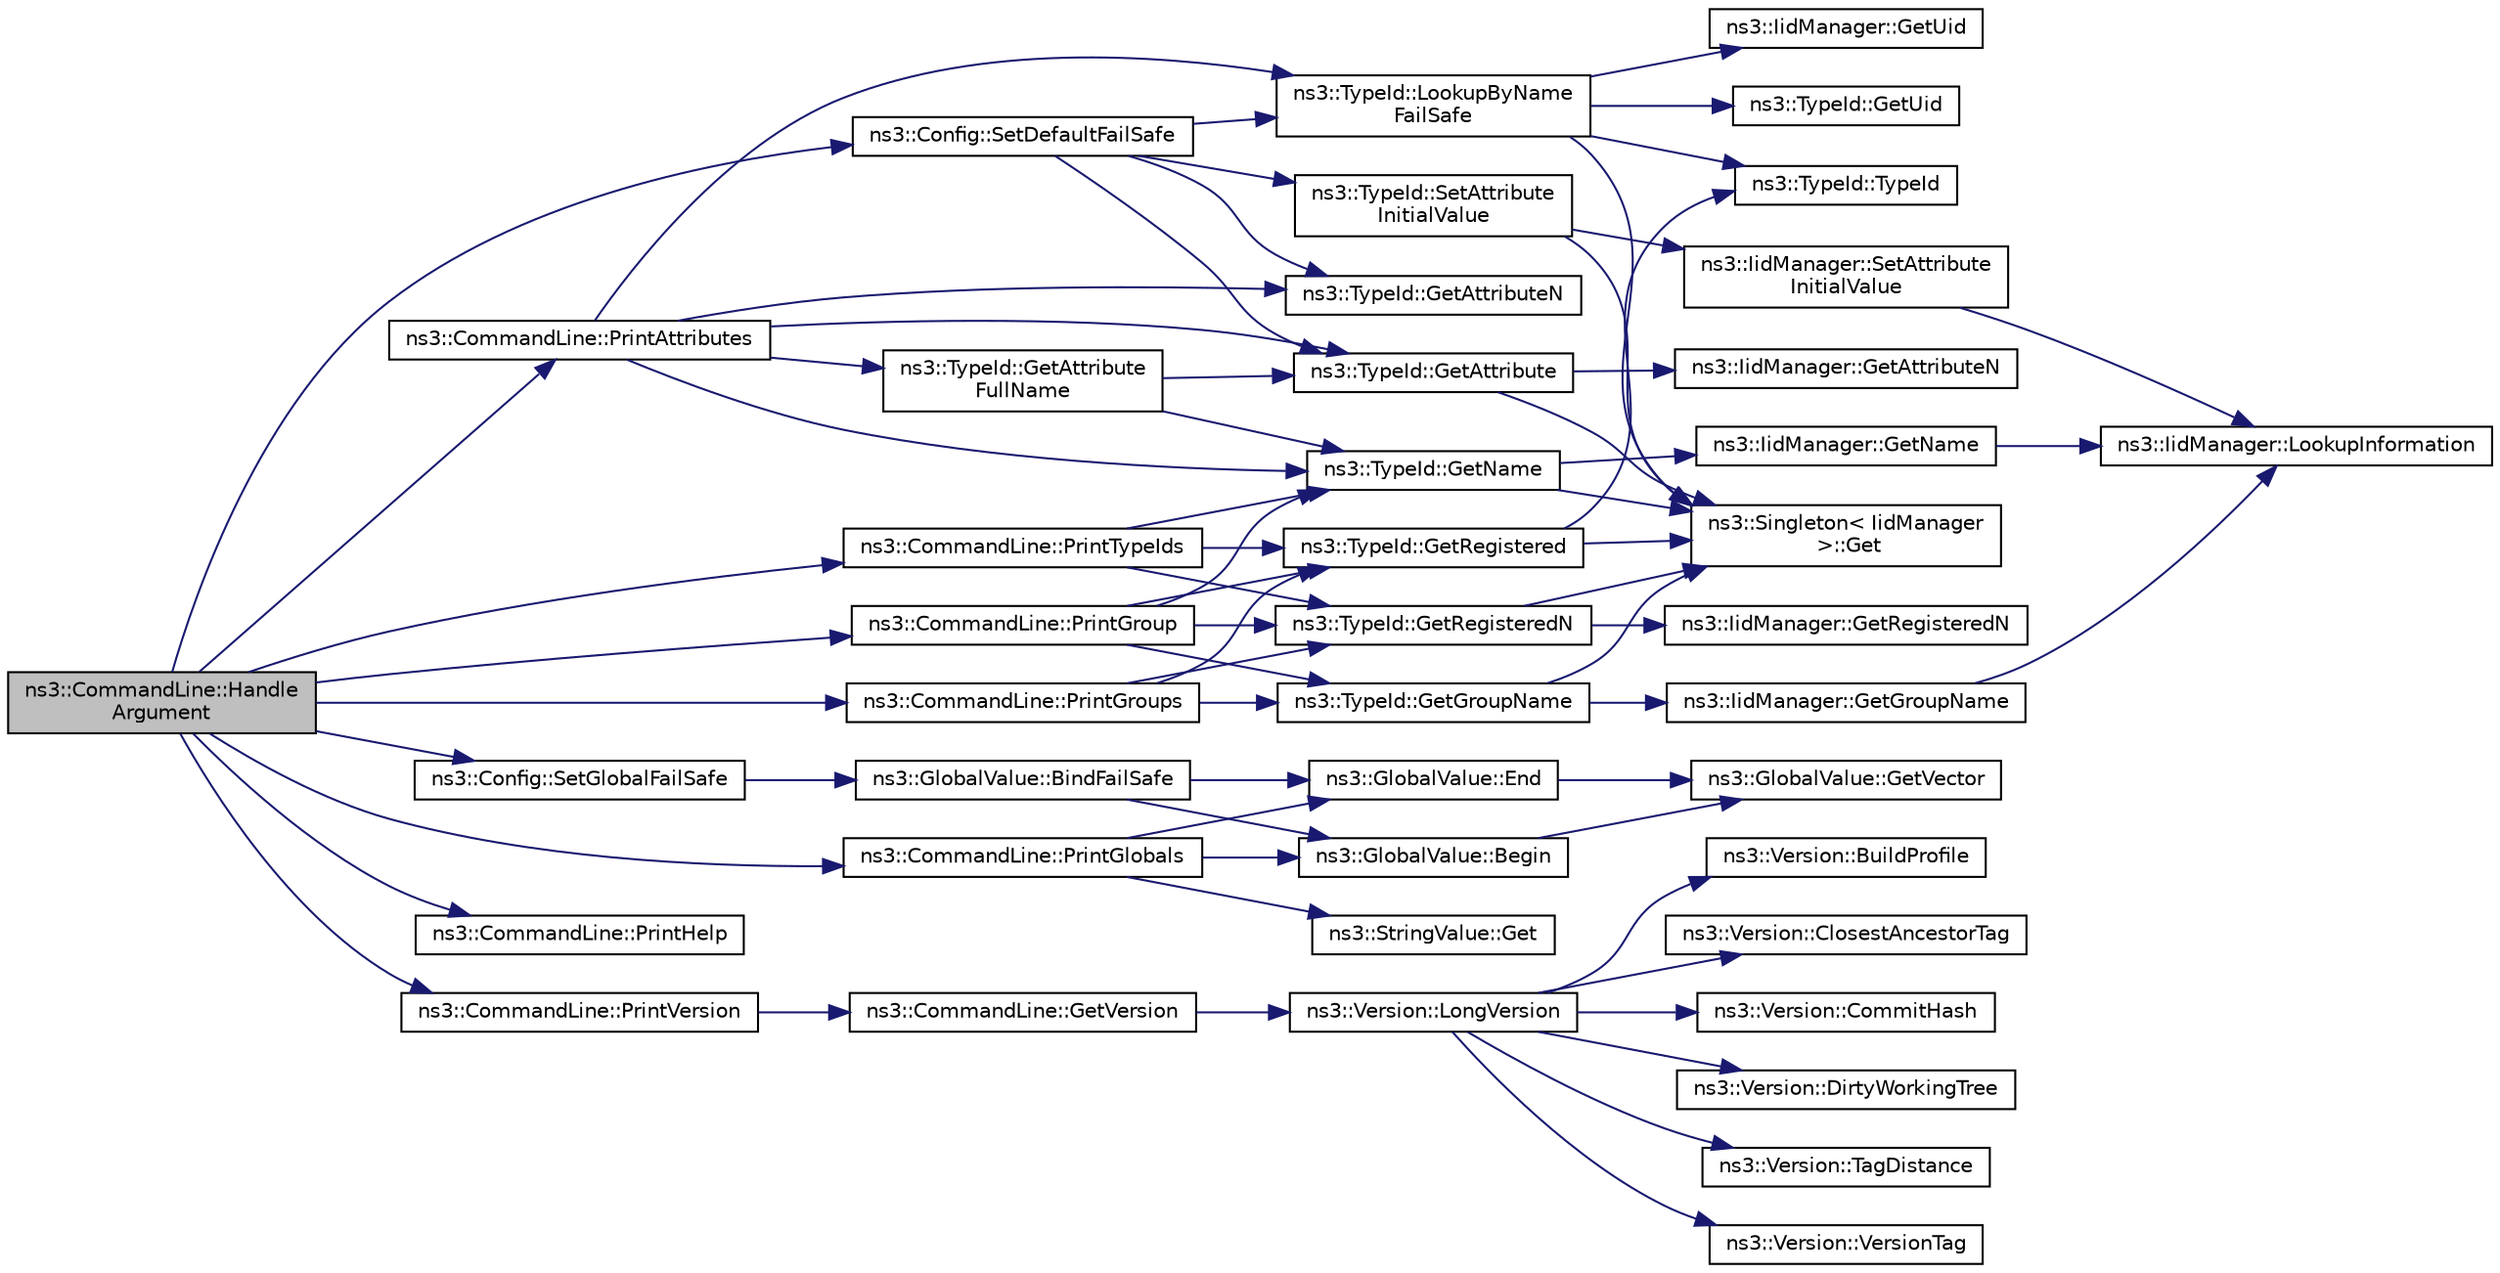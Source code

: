 digraph "ns3::CommandLine::HandleArgument"
{
 // LATEX_PDF_SIZE
  edge [fontname="Helvetica",fontsize="10",labelfontname="Helvetica",labelfontsize="10"];
  node [fontname="Helvetica",fontsize="10",shape=record];
  rankdir="LR";
  Node1 [label="ns3::CommandLine::Handle\lArgument",height=0.2,width=0.4,color="black", fillcolor="grey75", style="filled", fontcolor="black",tooltip="Match name against the program or general arguments, and dispatch to the appropriate handler."];
  Node1 -> Node2 [color="midnightblue",fontsize="10",style="solid",fontname="Helvetica"];
  Node2 [label="ns3::CommandLine::PrintAttributes",height=0.2,width=0.4,color="black", fillcolor="white", style="filled",URL="$classns3_1_1_command_line.html#acf37895d9990d95ccdba148ce3df5023",tooltip="Handler for --PrintAttributes: print the attributes for a given type."];
  Node2 -> Node3 [color="midnightblue",fontsize="10",style="solid",fontname="Helvetica"];
  Node3 [label="ns3::TypeId::GetAttribute",height=0.2,width=0.4,color="black", fillcolor="white", style="filled",URL="$classns3_1_1_type_id.html#a796434fa73c5e54a9a86f24144d13738",tooltip="Get Attribute information by index."];
  Node3 -> Node4 [color="midnightblue",fontsize="10",style="solid",fontname="Helvetica"];
  Node4 [label="ns3::Singleton\< IidManager\l \>::Get",height=0.2,width=0.4,color="black", fillcolor="white", style="filled",URL="$classns3_1_1_singleton.html#a80a2cd3c25a27ea72add7a9f7a141ffa",tooltip="Get a pointer to the singleton instance."];
  Node3 -> Node5 [color="midnightblue",fontsize="10",style="solid",fontname="Helvetica"];
  Node5 [label="ns3::IidManager::GetAttributeN",height=0.2,width=0.4,color="black", fillcolor="white", style="filled",URL="$classns3_1_1_iid_manager.html#a5420e8cc959a9a111eb6f1519583b49b",tooltip="Get the number of attributes."];
  Node2 -> Node6 [color="midnightblue",fontsize="10",style="solid",fontname="Helvetica"];
  Node6 [label="ns3::TypeId::GetAttribute\lFullName",height=0.2,width=0.4,color="black", fillcolor="white", style="filled",URL="$classns3_1_1_type_id.html#a750c20decd8786e40ae504f566345177",tooltip="Get the Attribute name by index."];
  Node6 -> Node3 [color="midnightblue",fontsize="10",style="solid",fontname="Helvetica"];
  Node6 -> Node7 [color="midnightblue",fontsize="10",style="solid",fontname="Helvetica"];
  Node7 [label="ns3::TypeId::GetName",height=0.2,width=0.4,color="black", fillcolor="white", style="filled",URL="$classns3_1_1_type_id.html#abc4965475a579c2afdc668d7a7d58374",tooltip="Get the name."];
  Node7 -> Node4 [color="midnightblue",fontsize="10",style="solid",fontname="Helvetica"];
  Node7 -> Node8 [color="midnightblue",fontsize="10",style="solid",fontname="Helvetica"];
  Node8 [label="ns3::IidManager::GetName",height=0.2,width=0.4,color="black", fillcolor="white", style="filled",URL="$classns3_1_1_iid_manager.html#a6658aaa8120efd885e98addb76a6f1d4",tooltip="Get the name of a type id."];
  Node8 -> Node9 [color="midnightblue",fontsize="10",style="solid",fontname="Helvetica"];
  Node9 [label="ns3::IidManager::LookupInformation",height=0.2,width=0.4,color="black", fillcolor="white", style="filled",URL="$classns3_1_1_iid_manager.html#a84af06b798b21fa700469a3ac5f65f3f",tooltip="Retrieve the information record for a type."];
  Node2 -> Node10 [color="midnightblue",fontsize="10",style="solid",fontname="Helvetica"];
  Node10 [label="ns3::TypeId::GetAttributeN",height=0.2,width=0.4,color="black", fillcolor="white", style="filled",URL="$classns3_1_1_type_id.html#a1245644561332f12386451406295a8d8",tooltip="Get the number of attributes."];
  Node2 -> Node7 [color="midnightblue",fontsize="10",style="solid",fontname="Helvetica"];
  Node2 -> Node11 [color="midnightblue",fontsize="10",style="solid",fontname="Helvetica"];
  Node11 [label="ns3::TypeId::LookupByName\lFailSafe",height=0.2,width=0.4,color="black", fillcolor="white", style="filled",URL="$classns3_1_1_type_id.html#acceab1f57bfe3c3af02130277d409f14",tooltip="Get a TypeId by name."];
  Node11 -> Node12 [color="midnightblue",fontsize="10",style="solid",fontname="Helvetica"];
  Node12 [label="ns3::TypeId::TypeId",height=0.2,width=0.4,color="black", fillcolor="white", style="filled",URL="$classns3_1_1_type_id.html#ab76e26690f1af4f1cffa6a72245e8928",tooltip="Default constructor."];
  Node11 -> Node4 [color="midnightblue",fontsize="10",style="solid",fontname="Helvetica"];
  Node11 -> Node13 [color="midnightblue",fontsize="10",style="solid",fontname="Helvetica"];
  Node13 [label="ns3::IidManager::GetUid",height=0.2,width=0.4,color="black", fillcolor="white", style="filled",URL="$classns3_1_1_iid_manager.html#a57d8582dc3a317229cb74902625c98a0",tooltip="Get a type id by name."];
  Node11 -> Node14 [color="midnightblue",fontsize="10",style="solid",fontname="Helvetica"];
  Node14 [label="ns3::TypeId::GetUid",height=0.2,width=0.4,color="black", fillcolor="white", style="filled",URL="$classns3_1_1_type_id.html#a429535085325d6f926724771446d9047",tooltip="Get the internal id of this TypeId."];
  Node1 -> Node15 [color="midnightblue",fontsize="10",style="solid",fontname="Helvetica"];
  Node15 [label="ns3::CommandLine::PrintGlobals",height=0.2,width=0.4,color="black", fillcolor="white", style="filled",URL="$classns3_1_1_command_line.html#a7f24205a491caca06b8d39a8cb3ff667",tooltip="Handler for --PrintGlobals: print all global variables and values."];
  Node15 -> Node16 [color="midnightblue",fontsize="10",style="solid",fontname="Helvetica"];
  Node16 [label="ns3::GlobalValue::Begin",height=0.2,width=0.4,color="black", fillcolor="white", style="filled",URL="$classns3_1_1_global_value.html#acdeb71b28fe45d98523a2168e8807d83",tooltip="The Begin iterator."];
  Node16 -> Node17 [color="midnightblue",fontsize="10",style="solid",fontname="Helvetica"];
  Node17 [label="ns3::GlobalValue::GetVector",height=0.2,width=0.4,color="black", fillcolor="white", style="filled",URL="$classns3_1_1_global_value.html#a69fde3a69c812df719c42b4e2ebde77e",tooltip="Get the static vector of all GlobalValues."];
  Node15 -> Node18 [color="midnightblue",fontsize="10",style="solid",fontname="Helvetica"];
  Node18 [label="ns3::GlobalValue::End",height=0.2,width=0.4,color="black", fillcolor="white", style="filled",URL="$classns3_1_1_global_value.html#a2488c329999cf507cc7f7aeb173a4a75",tooltip="The End iterator."];
  Node18 -> Node17 [color="midnightblue",fontsize="10",style="solid",fontname="Helvetica"];
  Node15 -> Node19 [color="midnightblue",fontsize="10",style="solid",fontname="Helvetica"];
  Node19 [label="ns3::StringValue::Get",height=0.2,width=0.4,color="black", fillcolor="white", style="filled",URL="$classns3_1_1_string_value.html#a6f208c2778fe1c7882e5cb429b8326ae",tooltip=" "];
  Node1 -> Node20 [color="midnightblue",fontsize="10",style="solid",fontname="Helvetica"];
  Node20 [label="ns3::CommandLine::PrintGroup",height=0.2,width=0.4,color="black", fillcolor="white", style="filled",URL="$classns3_1_1_command_line.html#a5cc51bae70149bc24ed7bd32cf12d430",tooltip="Handler for --PrintGroup: print all types belonging to a given group."];
  Node20 -> Node21 [color="midnightblue",fontsize="10",style="solid",fontname="Helvetica"];
  Node21 [label="ns3::TypeId::GetGroupName",height=0.2,width=0.4,color="black", fillcolor="white", style="filled",URL="$classns3_1_1_type_id.html#a81107943f20ca7c4cfac19bf296d8ab0",tooltip="Get the group name."];
  Node21 -> Node4 [color="midnightblue",fontsize="10",style="solid",fontname="Helvetica"];
  Node21 -> Node22 [color="midnightblue",fontsize="10",style="solid",fontname="Helvetica"];
  Node22 [label="ns3::IidManager::GetGroupName",height=0.2,width=0.4,color="black", fillcolor="white", style="filled",URL="$classns3_1_1_iid_manager.html#a47c8fffff67a31242bd3f0e3947e1c3a",tooltip="Get the group name of a type id."];
  Node22 -> Node9 [color="midnightblue",fontsize="10",style="solid",fontname="Helvetica"];
  Node20 -> Node7 [color="midnightblue",fontsize="10",style="solid",fontname="Helvetica"];
  Node20 -> Node23 [color="midnightblue",fontsize="10",style="solid",fontname="Helvetica"];
  Node23 [label="ns3::TypeId::GetRegistered",height=0.2,width=0.4,color="black", fillcolor="white", style="filled",URL="$classns3_1_1_type_id.html#a8ae1cde65c16fc46c9c8608c73e4c4c6",tooltip="Get a TypeId by index."];
  Node23 -> Node12 [color="midnightblue",fontsize="10",style="solid",fontname="Helvetica"];
  Node23 -> Node4 [color="midnightblue",fontsize="10",style="solid",fontname="Helvetica"];
  Node20 -> Node24 [color="midnightblue",fontsize="10",style="solid",fontname="Helvetica"];
  Node24 [label="ns3::TypeId::GetRegisteredN",height=0.2,width=0.4,color="black", fillcolor="white", style="filled",URL="$classns3_1_1_type_id.html#a417a9eda3c3065a8fa7650d7e06177a0",tooltip="Get the number of registered TypeIds."];
  Node24 -> Node4 [color="midnightblue",fontsize="10",style="solid",fontname="Helvetica"];
  Node24 -> Node25 [color="midnightblue",fontsize="10",style="solid",fontname="Helvetica"];
  Node25 [label="ns3::IidManager::GetRegisteredN",height=0.2,width=0.4,color="black", fillcolor="white", style="filled",URL="$classns3_1_1_iid_manager.html#a146b50d476ac73ff2525c1308f1bdef4",tooltip="Get the total number of type ids."];
  Node1 -> Node26 [color="midnightblue",fontsize="10",style="solid",fontname="Helvetica"];
  Node26 [label="ns3::CommandLine::PrintGroups",height=0.2,width=0.4,color="black", fillcolor="white", style="filled",URL="$classns3_1_1_command_line.html#a1bc3099a0664f0ffa223b3d953fddff3",tooltip="Handler for --PrintGroups: print all TypeId group names."];
  Node26 -> Node21 [color="midnightblue",fontsize="10",style="solid",fontname="Helvetica"];
  Node26 -> Node23 [color="midnightblue",fontsize="10",style="solid",fontname="Helvetica"];
  Node26 -> Node24 [color="midnightblue",fontsize="10",style="solid",fontname="Helvetica"];
  Node1 -> Node27 [color="midnightblue",fontsize="10",style="solid",fontname="Helvetica"];
  Node27 [label="ns3::CommandLine::PrintHelp",height=0.2,width=0.4,color="black", fillcolor="white", style="filled",URL="$classns3_1_1_command_line.html#ae832e7493d294f2a0c6de2008bc6dd56",tooltip="Print program usage to the desired output stream."];
  Node1 -> Node28 [color="midnightblue",fontsize="10",style="solid",fontname="Helvetica"];
  Node28 [label="ns3::CommandLine::PrintTypeIds",height=0.2,width=0.4,color="black", fillcolor="white", style="filled",URL="$classns3_1_1_command_line.html#a211b4fb0f07de24267ff58687d4defac",tooltip="Handler for --PrintTypeIds: print all TypeId names."];
  Node28 -> Node7 [color="midnightblue",fontsize="10",style="solid",fontname="Helvetica"];
  Node28 -> Node23 [color="midnightblue",fontsize="10",style="solid",fontname="Helvetica"];
  Node28 -> Node24 [color="midnightblue",fontsize="10",style="solid",fontname="Helvetica"];
  Node1 -> Node29 [color="midnightblue",fontsize="10",style="solid",fontname="Helvetica"];
  Node29 [label="ns3::CommandLine::PrintVersion",height=0.2,width=0.4,color="black", fillcolor="white", style="filled",URL="$classns3_1_1_command_line.html#a8bce101742cfd6c6190c11174f4ea8ea",tooltip="Print ns-3 version to the desired output stream."];
  Node29 -> Node30 [color="midnightblue",fontsize="10",style="solid",fontname="Helvetica"];
  Node30 [label="ns3::CommandLine::GetVersion",height=0.2,width=0.4,color="black", fillcolor="white", style="filled",URL="$classns3_1_1_command_line.html#aec2e8aac59f332d16f2a09d74ac7a865",tooltip="Get the program version."];
  Node30 -> Node31 [color="midnightblue",fontsize="10",style="solid",fontname="Helvetica"];
  Node31 [label="ns3::Version::LongVersion",height=0.2,width=0.4,color="black", fillcolor="white", style="filled",URL="$classns3_1_1_version.html#a1ca6c8e49937ca370dfcba7b551fcff5",tooltip="Constructs a string containing all of the build details."];
  Node31 -> Node32 [color="midnightblue",fontsize="10",style="solid",fontname="Helvetica"];
  Node32 [label="ns3::Version::BuildProfile",height=0.2,width=0.4,color="black", fillcolor="white", style="filled",URL="$classns3_1_1_version.html#aa0183895ab1bd82750127c35cbfd4651",tooltip="Indicates the type of build that was performed (debug/release/optimized)."];
  Node31 -> Node33 [color="midnightblue",fontsize="10",style="solid",fontname="Helvetica"];
  Node33 [label="ns3::Version::ClosestAncestorTag",height=0.2,width=0.4,color="black", fillcolor="white", style="filled",URL="$classns3_1_1_version.html#a8b477000b39ded8e28c4620fdc630870",tooltip="Returns the closest tag that is attached to a commit that is an ancestor of the current branch head."];
  Node31 -> Node34 [color="midnightblue",fontsize="10",style="solid",fontname="Helvetica"];
  Node34 [label="ns3::Version::CommitHash",height=0.2,width=0.4,color="black", fillcolor="white", style="filled",URL="$classns3_1_1_version.html#a02228f006fb85801d2074eda8c1e9563",tooltip="Hash of the most recent commit."];
  Node31 -> Node35 [color="midnightblue",fontsize="10",style="solid",fontname="Helvetica"];
  Node35 [label="ns3::Version::DirtyWorkingTree",height=0.2,width=0.4,color="black", fillcolor="white", style="filled",URL="$classns3_1_1_version.html#a1cbf591d89d5d733586209f38dfeb53e",tooltip="Indicates whether there were uncommitted changes during the build."];
  Node31 -> Node36 [color="midnightblue",fontsize="10",style="solid",fontname="Helvetica"];
  Node36 [label="ns3::Version::TagDistance",height=0.2,width=0.4,color="black", fillcolor="white", style="filled",URL="$classns3_1_1_version.html#ad59aef4d060408d1e83f8d36bd108963",tooltip="The number of commits between the current commit and the tag returned by ClosestAncestorTag()."];
  Node31 -> Node37 [color="midnightblue",fontsize="10",style="solid",fontname="Helvetica"];
  Node37 [label="ns3::Version::VersionTag",height=0.2,width=0.4,color="black", fillcolor="white", style="filled",URL="$classns3_1_1_version.html#a4366ba4efce40f3a0394989ec7c58396",tooltip="Returns the ns-3 version tag of the closest ancestor commit."];
  Node1 -> Node38 [color="midnightblue",fontsize="10",style="solid",fontname="Helvetica"];
  Node38 [label="ns3::Config::SetDefaultFailSafe",height=0.2,width=0.4,color="black", fillcolor="white", style="filled",URL="$group__config.html#gaf35c9ecdf51c959f397e973f9335de54",tooltip=" "];
  Node38 -> Node3 [color="midnightblue",fontsize="10",style="solid",fontname="Helvetica"];
  Node38 -> Node10 [color="midnightblue",fontsize="10",style="solid",fontname="Helvetica"];
  Node38 -> Node11 [color="midnightblue",fontsize="10",style="solid",fontname="Helvetica"];
  Node38 -> Node39 [color="midnightblue",fontsize="10",style="solid",fontname="Helvetica"];
  Node39 [label="ns3::TypeId::SetAttribute\lInitialValue",height=0.2,width=0.4,color="black", fillcolor="white", style="filled",URL="$classns3_1_1_type_id.html#a089c146e3e0a805304bee18c976556d7",tooltip="Set the initial value of an Attribute."];
  Node39 -> Node4 [color="midnightblue",fontsize="10",style="solid",fontname="Helvetica"];
  Node39 -> Node40 [color="midnightblue",fontsize="10",style="solid",fontname="Helvetica"];
  Node40 [label="ns3::IidManager::SetAttribute\lInitialValue",height=0.2,width=0.4,color="black", fillcolor="white", style="filled",URL="$classns3_1_1_iid_manager.html#a342b1e699a83fa8f14c7b3cc0409c199",tooltip="Set the initial value of an Attribute."];
  Node40 -> Node9 [color="midnightblue",fontsize="10",style="solid",fontname="Helvetica"];
  Node1 -> Node41 [color="midnightblue",fontsize="10",style="solid",fontname="Helvetica"];
  Node41 [label="ns3::Config::SetGlobalFailSafe",height=0.2,width=0.4,color="black", fillcolor="white", style="filled",URL="$group__config.html#gaccae07399fb761a399558a0a03c52dec",tooltip=" "];
  Node41 -> Node42 [color="midnightblue",fontsize="10",style="solid",fontname="Helvetica"];
  Node42 [label="ns3::GlobalValue::BindFailSafe",height=0.2,width=0.4,color="black", fillcolor="white", style="filled",URL="$classns3_1_1_global_value.html#acda63956e7f662d674b8e3be79783e64",tooltip="Iterate over the set of GlobalValues until a matching name is found and then set its value with Globa..."];
  Node42 -> Node16 [color="midnightblue",fontsize="10",style="solid",fontname="Helvetica"];
  Node42 -> Node18 [color="midnightblue",fontsize="10",style="solid",fontname="Helvetica"];
}
